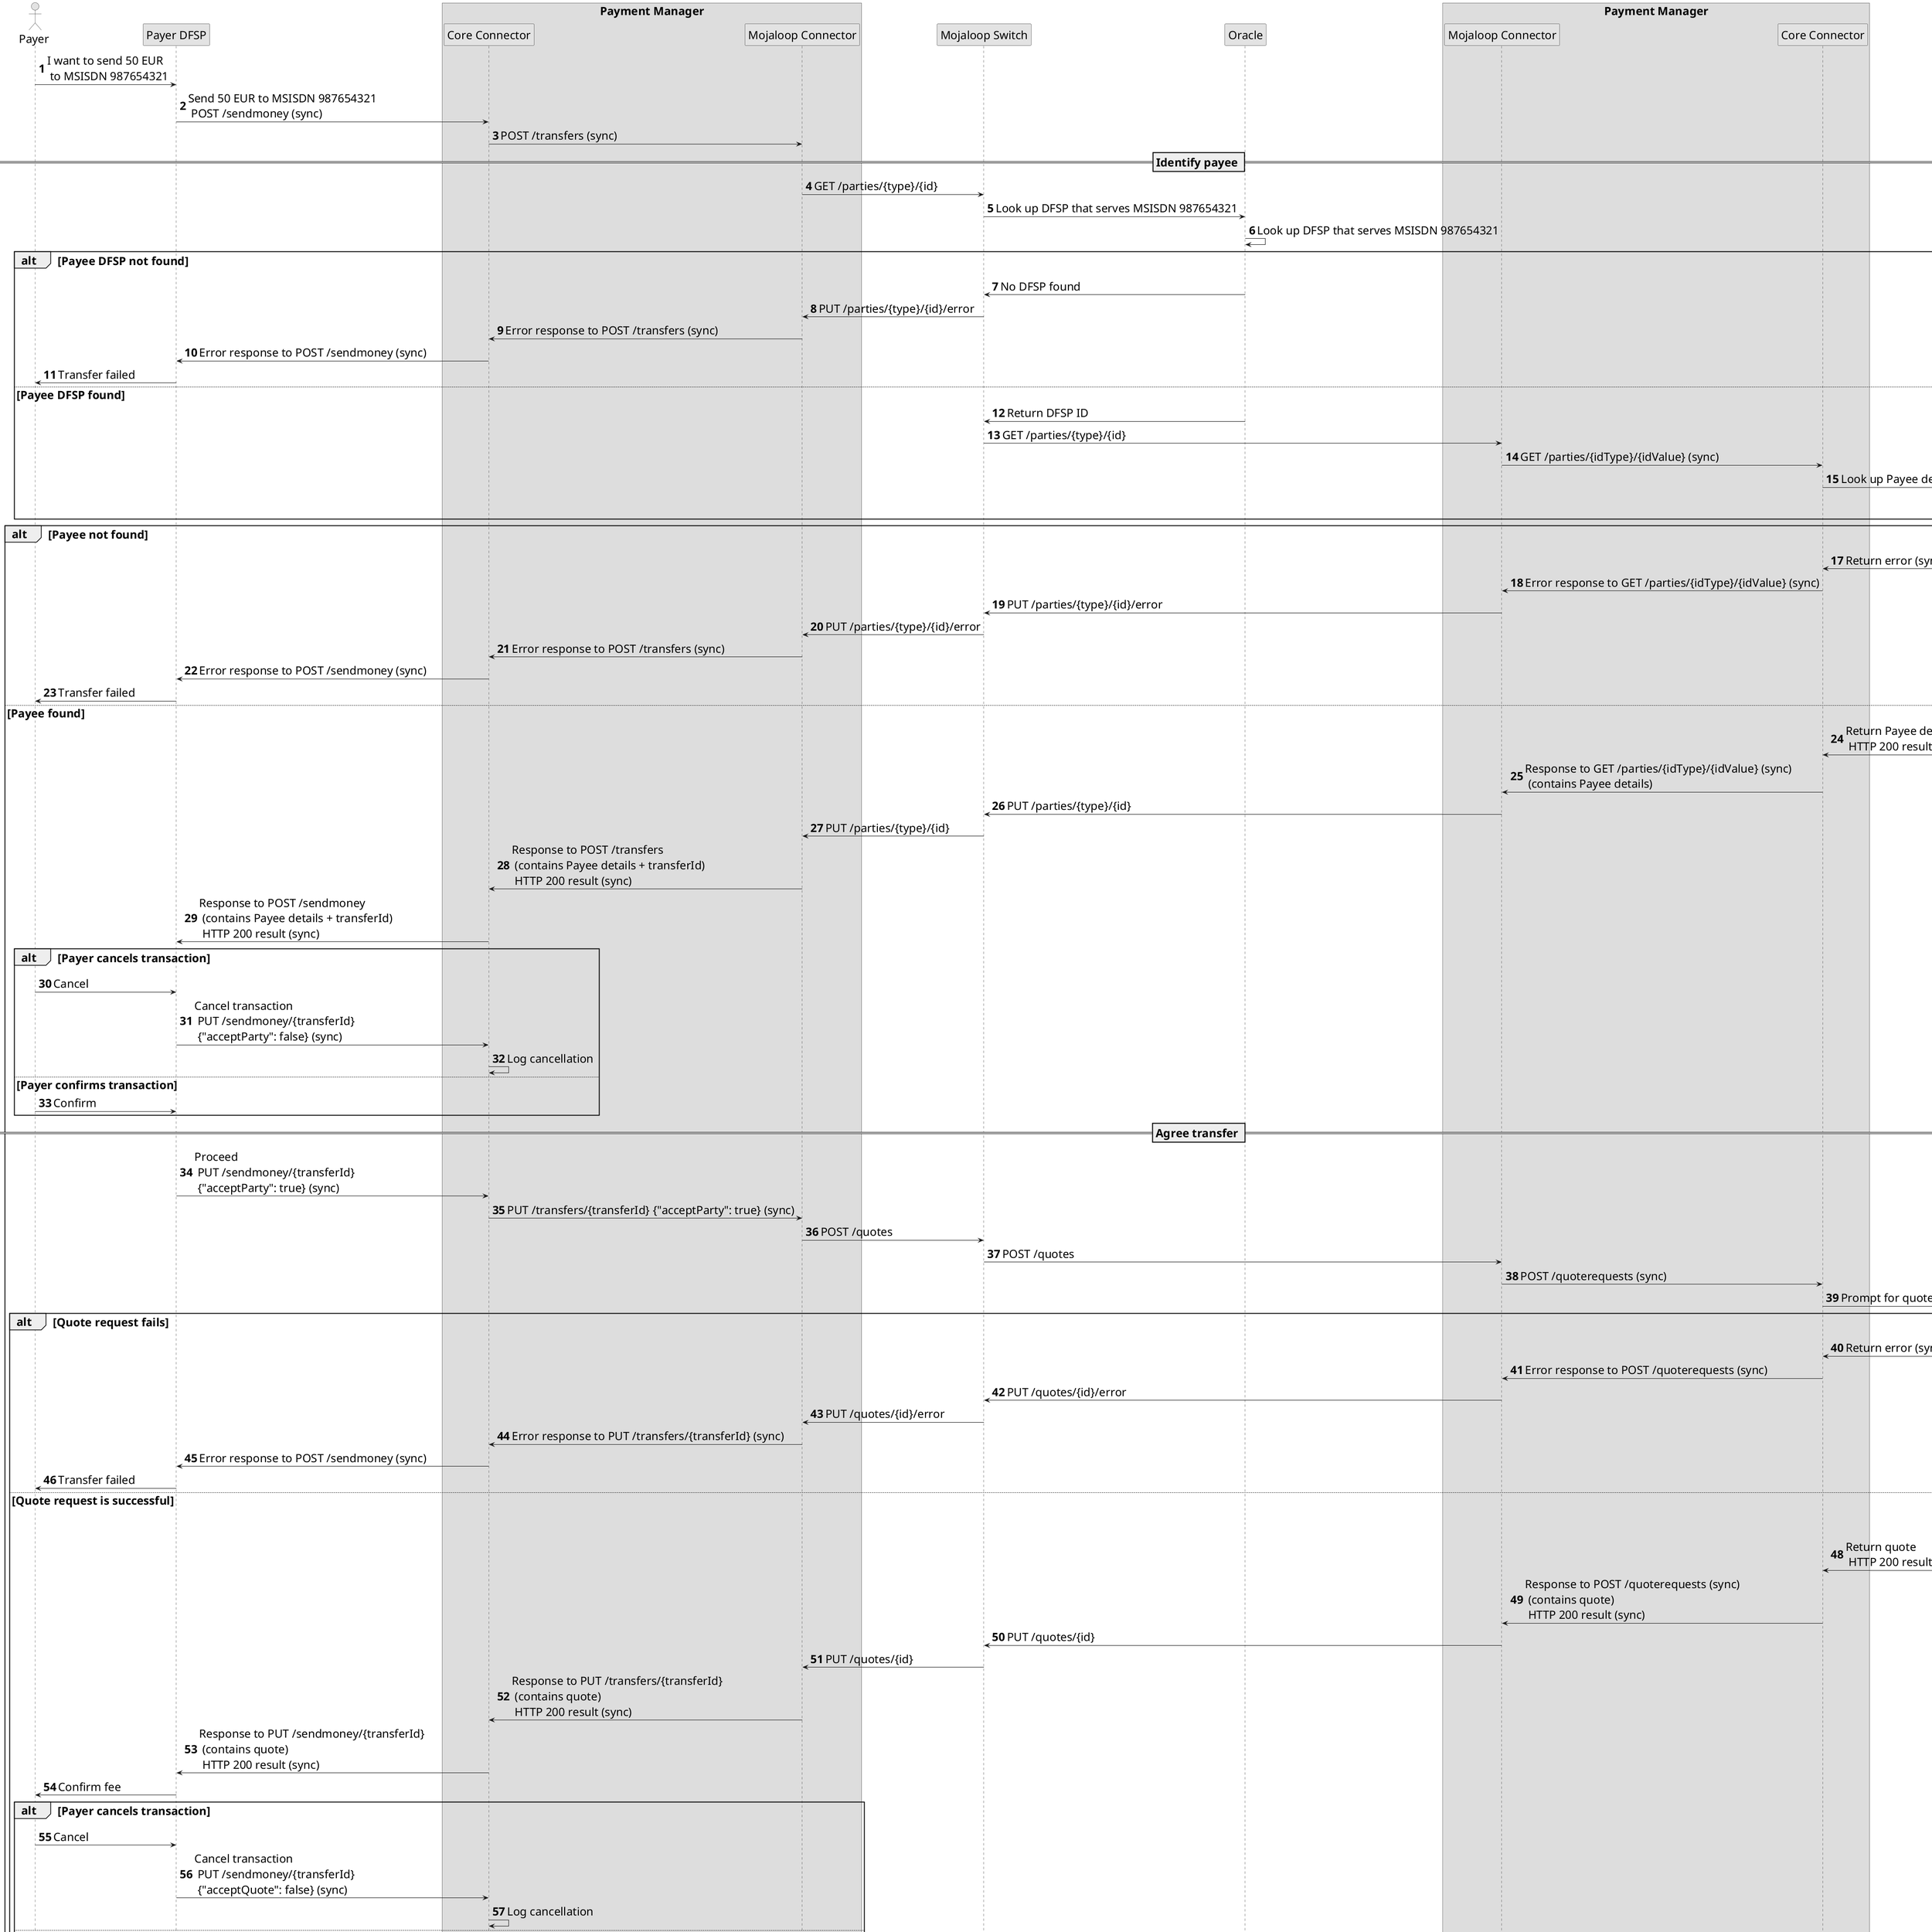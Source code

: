 @startuml

skinparam activityFontSize 4
skinparam activityDiamondFontSize 30
skinparam activityArrowFontSize 24
skinparam defaultFontSize 24
skinparam noteFontSize 24
skinparam monochrome true

autonumber

actor "Payer" as Payer
participant "Payer DFSP" as PayerFSP
box Payment Manager
participant "Core Connector" as cc1
participant "Mojaloop Connector" as sob
end box
participant "Mojaloop Switch" as sw
participant "Oracle" as Oracle
box Payment Manager
participant "Mojaloop Connector" as sib
participant "Core Connector" as cc2
end box
participant "Payee DFSP" as PayeeFSP
actor "Payee" as Payee


Payer -> PayerFSP: I want to send 50 EUR \n to MSISDN 987654321
PayerFSP -> cc1: Send 50 EUR to MSISDN 987654321 \n POST /sendmoney (sync)
cc1 -> sob: POST /transfers (sync)
== Identify payee ==
sob -> sw: GET /parties/{type}/{id}
sw -> Oracle: Look up DFSP that serves MSISDN 987654321
Oracle -> Oracle: Look up DFSP that serves MSISDN 987654321
alt Payee DFSP not found
Oracle -> sw: No DFSP found
sw -> sob: PUT /parties/{type}/{id}/error
sob -> cc1: Error response to POST /transfers (sync)
cc1 -> PayerFSP: Error response to POST /sendmoney (sync)
PayerFSP -> Payer: Transfer failed
else Payee DFSP found
Oracle -> sw: Return DFSP ID
sw -> sib: GET /parties/{type}/{id}
sib -> cc2: GET /parties/{idType}/{idValue} (sync)
cc2 -> PayeeFSP: Look up Payee details (sync)
PayeeFSP -> PayeeFSP: Retrieve Payee details
end
alt Payee not found
PayeeFSP -> cc2: Return error (sync)
cc2 -> sib: Error response to GET /parties/{idType}/{idValue} (sync)
sib -> sw: PUT /parties/{type}/{id}/error
sw -> sob: PUT /parties/{type}/{id}/error
sob -> cc1: Error response to POST /transfers (sync)
cc1 -> PayerFSP: Error response to POST /sendmoney (sync)
PayerFSP -> Payer: Transfer failed
else Payee found
PayeeFSP -> cc2: Return Payee details \n HTTP 200 result (sync)
cc2 -> sib: Response to GET /parties/{idType}/{idValue} (sync) \n (contains Payee details)
sib -> sw: PUT /parties/{type}/{id}
sw -> sob: PUT /parties/{type}/{id}
sob -> cc1: Response to POST /transfers \n (contains Payee details + transferId) \n HTTP 200 result (sync)
cc1 -> PayerFSP: Response to POST /sendmoney \n (contains Payee details + transferId) \n HTTP 200 result (sync)
alt Payer cancels transaction
Payer -> PayerFSP: Cancel
PayerFSP -> cc1: Cancel transaction \n PUT /sendmoney/{transferId} \n {"acceptParty": false} (sync)
cc1 -> cc1: Log cancellation
else Payer confirms transaction
Payer -> PayerFSP: Confirm
end
== Agree transfer ==
PayerFSP -> cc1: Proceed \n PUT /sendmoney/{transferId} \n {"acceptParty": true} (sync)
cc1 -> sob: PUT /transfers/{transferId} {"acceptParty": true} (sync)
sob -> sw: POST /quotes
sw -> sib: POST /quotes
sib -> cc2: POST /quoterequests (sync)
cc2 -> PayeeFSP: Prompt for quote (sync)
alt Quote request fails
PayeeFSP -> cc2: Return error (sync)
cc2 -> sib: Error response to POST /quoterequests (sync)
sib -> sw: PUT /quotes/{id}/error
sw ->  sob: PUT /quotes/{id}/error
sob -> cc1: Error response to PUT /transfers/{transferId} (sync)
cc1 -> PayerFSP: Error response to POST /sendmoney (sync)
PayerFSP -> Payer: Transfer failed
else Quote request is successful
PayeeFSP -> PayeeFSP: Retrieve quote
PayeeFSP -> cc2: Return quote \n HTTP 200 result (sync)
cc2 -> sib: Response to POST /quoterequests (sync) \n (contains quote) \n HTTP 200 result (sync)
sib -> sw: PUT /quotes/{id}
sw -> sob: PUT /quotes/{id}
sob -> cc1: Response to PUT /transfers/{transferId} \n (contains quote) \n HTTP 200 result (sync)
cc1 -> PayerFSP: Response to PUT /sendmoney/{transferId} \n (contains quote) \n HTTP 200 result (sync)
PayerFSP -> Payer: Confirm fee
alt Payer cancels transaction
Payer -> PayerFSP: Cancel
PayerFSP -> cc1: Cancel transaction \n PUT /sendmoney/{transferId} \n {"acceptQuote": false} (sync)
cc1 -> cc1: Log cancellation
else Payer confirms transaction
Payer -> PayerFSP: Confirm
== Execute transfer ==
PayerFSP -> cc1: Proceed \n PUT /sendmoney/{transferId} (sync) \n {"acceptQuote": true}
cc1 -> sob: PUT /transfers/{transferId} (sync) \n {"acceptQuote": true}
end
end
sob -> sw: POST /transfers
sw -> sw: Perform liquidity (NDC) check
alt Transfer execution would exceed NDC
sw -> sob: PUT /transfers/{id}/error
sob -> cc1: Error response to PUT /transfers/{transferId} (sync)
cc1 -> PayerFSP: Error response to PUT /sendmoney/{transferId} (sync)
PayerFSP -> Payer: Transfer failed
else Transfer execution will not exceed NDC
sw -> sw: Reserve funds
sw -> sib: POST /transfers \n 
sib -> cc2: POST /transfers (sync)
cc2 -> PayeeFSP: Prepare transfer (sync)
PayeeFSP -> PayeeFSP: Perform internal checks
alt Payee DFSP internal checks fail
PayeeFSP -> cc2: Return error (sync)
cc2 -> sib: Error response to POST /transfers (sync)
sib -> sw: PUT /transfers/{id}/error
sw -> sw: Cancel reserved funds
sw -> sob: PUT /transfers/{id}/error
sob -> cc1: Error response to PUT /transfers/{transferId} (sync)
sob -> PayerFSP: Error response to PUT /sendmoney/{transferId} (sync)
PayerFSP -> Payer: Transfer failed
else Payee DFSP internal checks pass
PayeeFSP -> cc2: HTTP 200 result (sync)
cc2 -> PayeeFSP: Prompt to create funds \n in technical account
PayeeFSP -> PayeeFSP: Create funds \n in technical account
PayeeFSP -> cc2: Transfer successful \n HTTP 200 result (sync)
cc2 -> sib: Response to POST /transfers \n Transfer successful \n HTTP 200 result (sync)
sib -> sw: PUT /transfers/{id} \n transferState=RESERVED
sw -> sw: Perform validation
end
end
alt Validation by Switch fails
sw -> sw: Cancel reserved funds
sw -> sob: PUT /transfers/{id}/error
sob -> cc1: Error response to PUT /transfers/{transferId} \n Transfer failed (sync)
cc1 -> PayerFSP: Error response to PUT /sendmoney/{transferId} \n Transfer failed (sync)
PayerFSP -> Payer: Transfer failed
sw -> sib: PATCH /transfers/{id} \n transferState=ABORTED
sib -> cc2: PUT /transfers/{transferId} \n transferState=ABORTED
cc2 -> PayeeFSP: Transfer failed
PayeeFSP -> PayeeFSP: Cancel created funds
else Validation by Switch successful
sw -> sw: Commit funds
sw -> sob: PUT /transfers/{id} \n transferState=COMMITTED
sob -> cc1: Response to PUT /transfers/{transferId} \n Transfer successful \n HTTP 200 result (sync)
cc1 -> PayerFSP: Response to PUT /sendmoney/{transferId} \n Transfer successful \n HTTP 200 result (sync)
PayerFSP -> Payer: Transfer successful
sw -> sib: PATCH /transfers/{id} \n transferState=COMMITTED
sib -> cc2: PUT /transfers/{transferId} \n transferState=COMMITTED
cc2 -> PayeeFSP: Transfer successful
PayeeFSP -> PayeeFSP: Move 50 EUR to Payee account \n managed internally in Payee DFSP
note right
If this step fails,
Payee DFSP should mark 
transaction for reconciliation, 
and initiate reconciliation 
process with Hub
end note
PayeeFSP -> Payee: You have received 50 EUR from Payer
end
end

@enduml